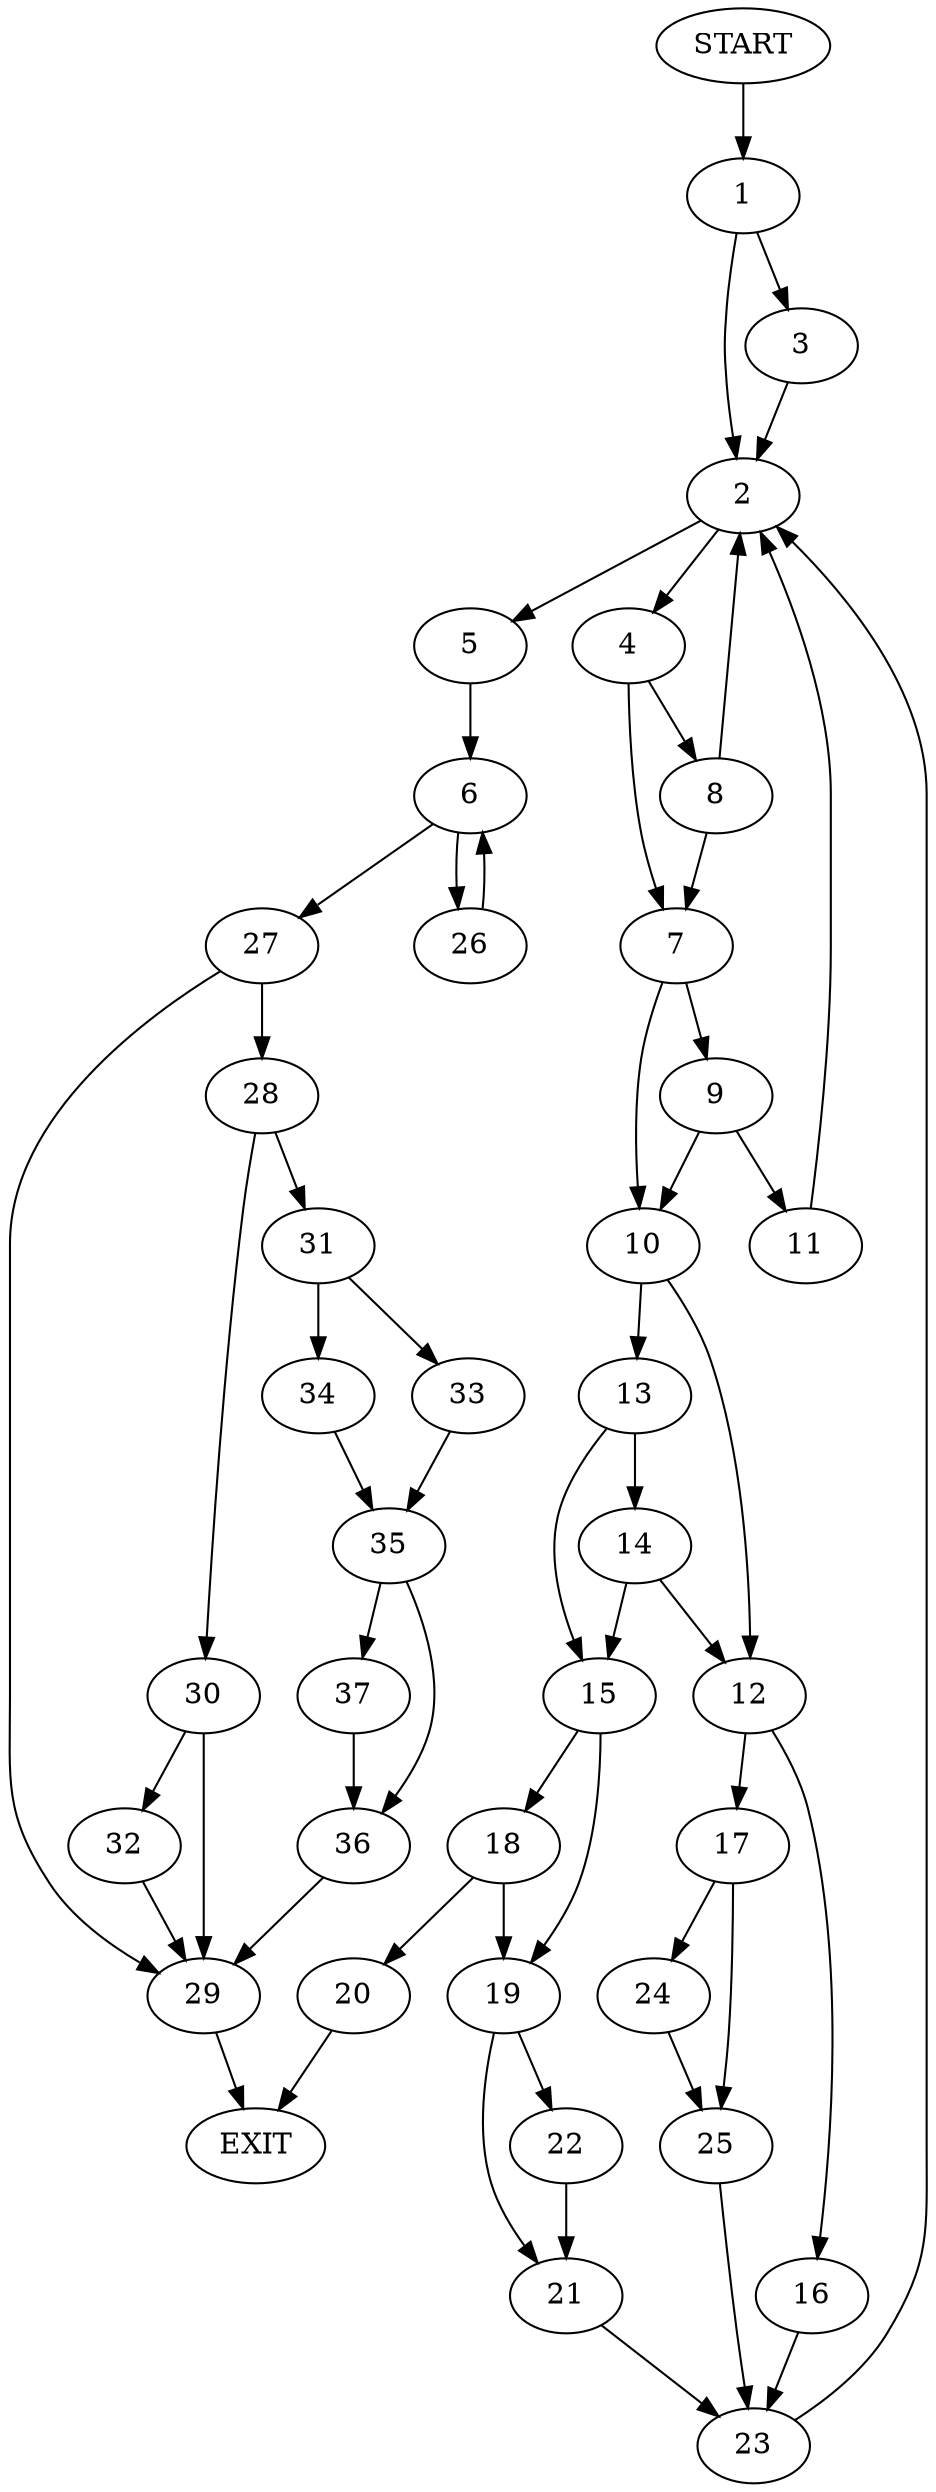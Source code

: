 digraph {
0 [label="START"]
38 [label="EXIT"]
0 -> 1
1 -> 2
1 -> 3
2 -> 4
2 -> 5
3 -> 2
5 -> 6
4 -> 7
4 -> 8
8 -> 2
8 -> 7
7 -> 9
7 -> 10
9 -> 11
9 -> 10
10 -> 12
10 -> 13
11 -> 2
13 -> 14
13 -> 15
12 -> 16
12 -> 17
14 -> 12
14 -> 15
15 -> 18
15 -> 19
18 -> 20
18 -> 19
19 -> 21
19 -> 22
20 -> 38
21 -> 23
22 -> 21
23 -> 2
16 -> 23
17 -> 24
17 -> 25
24 -> 25
25 -> 23
6 -> 26
6 -> 27
26 -> 6
27 -> 28
27 -> 29
28 -> 30
28 -> 31
29 -> 38
30 -> 32
30 -> 29
31 -> 33
31 -> 34
33 -> 35
34 -> 35
35 -> 36
35 -> 37
36 -> 29
37 -> 36
32 -> 29
}
